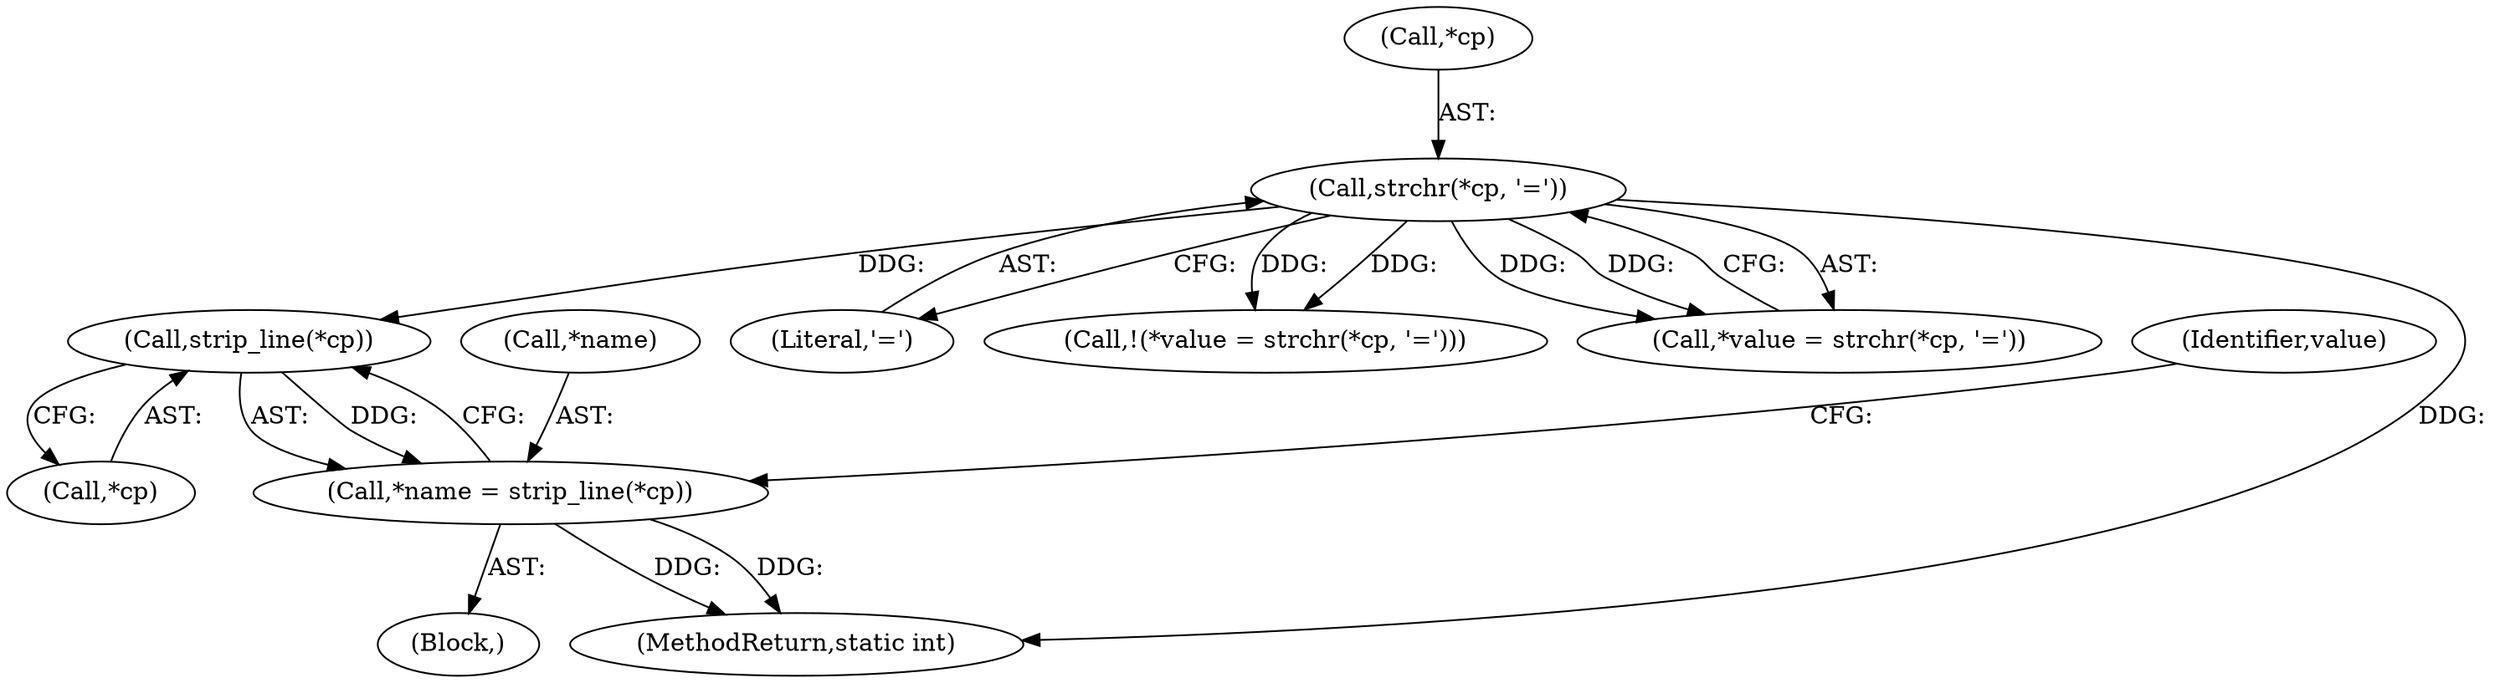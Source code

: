 digraph "0_util-linux_89e90ae7b2826110ea28c1c0eb8e7c56c3907bdc@pointer" {
"1000138" [label="(Call,strip_line(*cp))"];
"1000124" [label="(Call,strchr(*cp, '='))"];
"1000135" [label="(Call,*name = strip_line(*cp))"];
"1000253" [label="(MethodReturn,static int)"];
"1000138" [label="(Call,strip_line(*cp))"];
"1000127" [label="(Literal,'=')"];
"1000105" [label="(Block,)"];
"1000139" [label="(Call,*cp)"];
"1000120" [label="(Call,!(*value = strchr(*cp, '=')))"];
"1000135" [label="(Call,*name = strip_line(*cp))"];
"1000125" [label="(Call,*cp)"];
"1000124" [label="(Call,strchr(*cp, '='))"];
"1000121" [label="(Call,*value = strchr(*cp, '='))"];
"1000136" [label="(Call,*name)"];
"1000143" [label="(Identifier,value)"];
"1000138" -> "1000135"  [label="AST: "];
"1000138" -> "1000139"  [label="CFG: "];
"1000139" -> "1000138"  [label="AST: "];
"1000135" -> "1000138"  [label="CFG: "];
"1000138" -> "1000135"  [label="DDG: "];
"1000124" -> "1000138"  [label="DDG: "];
"1000124" -> "1000121"  [label="AST: "];
"1000124" -> "1000127"  [label="CFG: "];
"1000125" -> "1000124"  [label="AST: "];
"1000127" -> "1000124"  [label="AST: "];
"1000121" -> "1000124"  [label="CFG: "];
"1000124" -> "1000253"  [label="DDG: "];
"1000124" -> "1000120"  [label="DDG: "];
"1000124" -> "1000120"  [label="DDG: "];
"1000124" -> "1000121"  [label="DDG: "];
"1000124" -> "1000121"  [label="DDG: "];
"1000135" -> "1000105"  [label="AST: "];
"1000136" -> "1000135"  [label="AST: "];
"1000143" -> "1000135"  [label="CFG: "];
"1000135" -> "1000253"  [label="DDG: "];
"1000135" -> "1000253"  [label="DDG: "];
}
